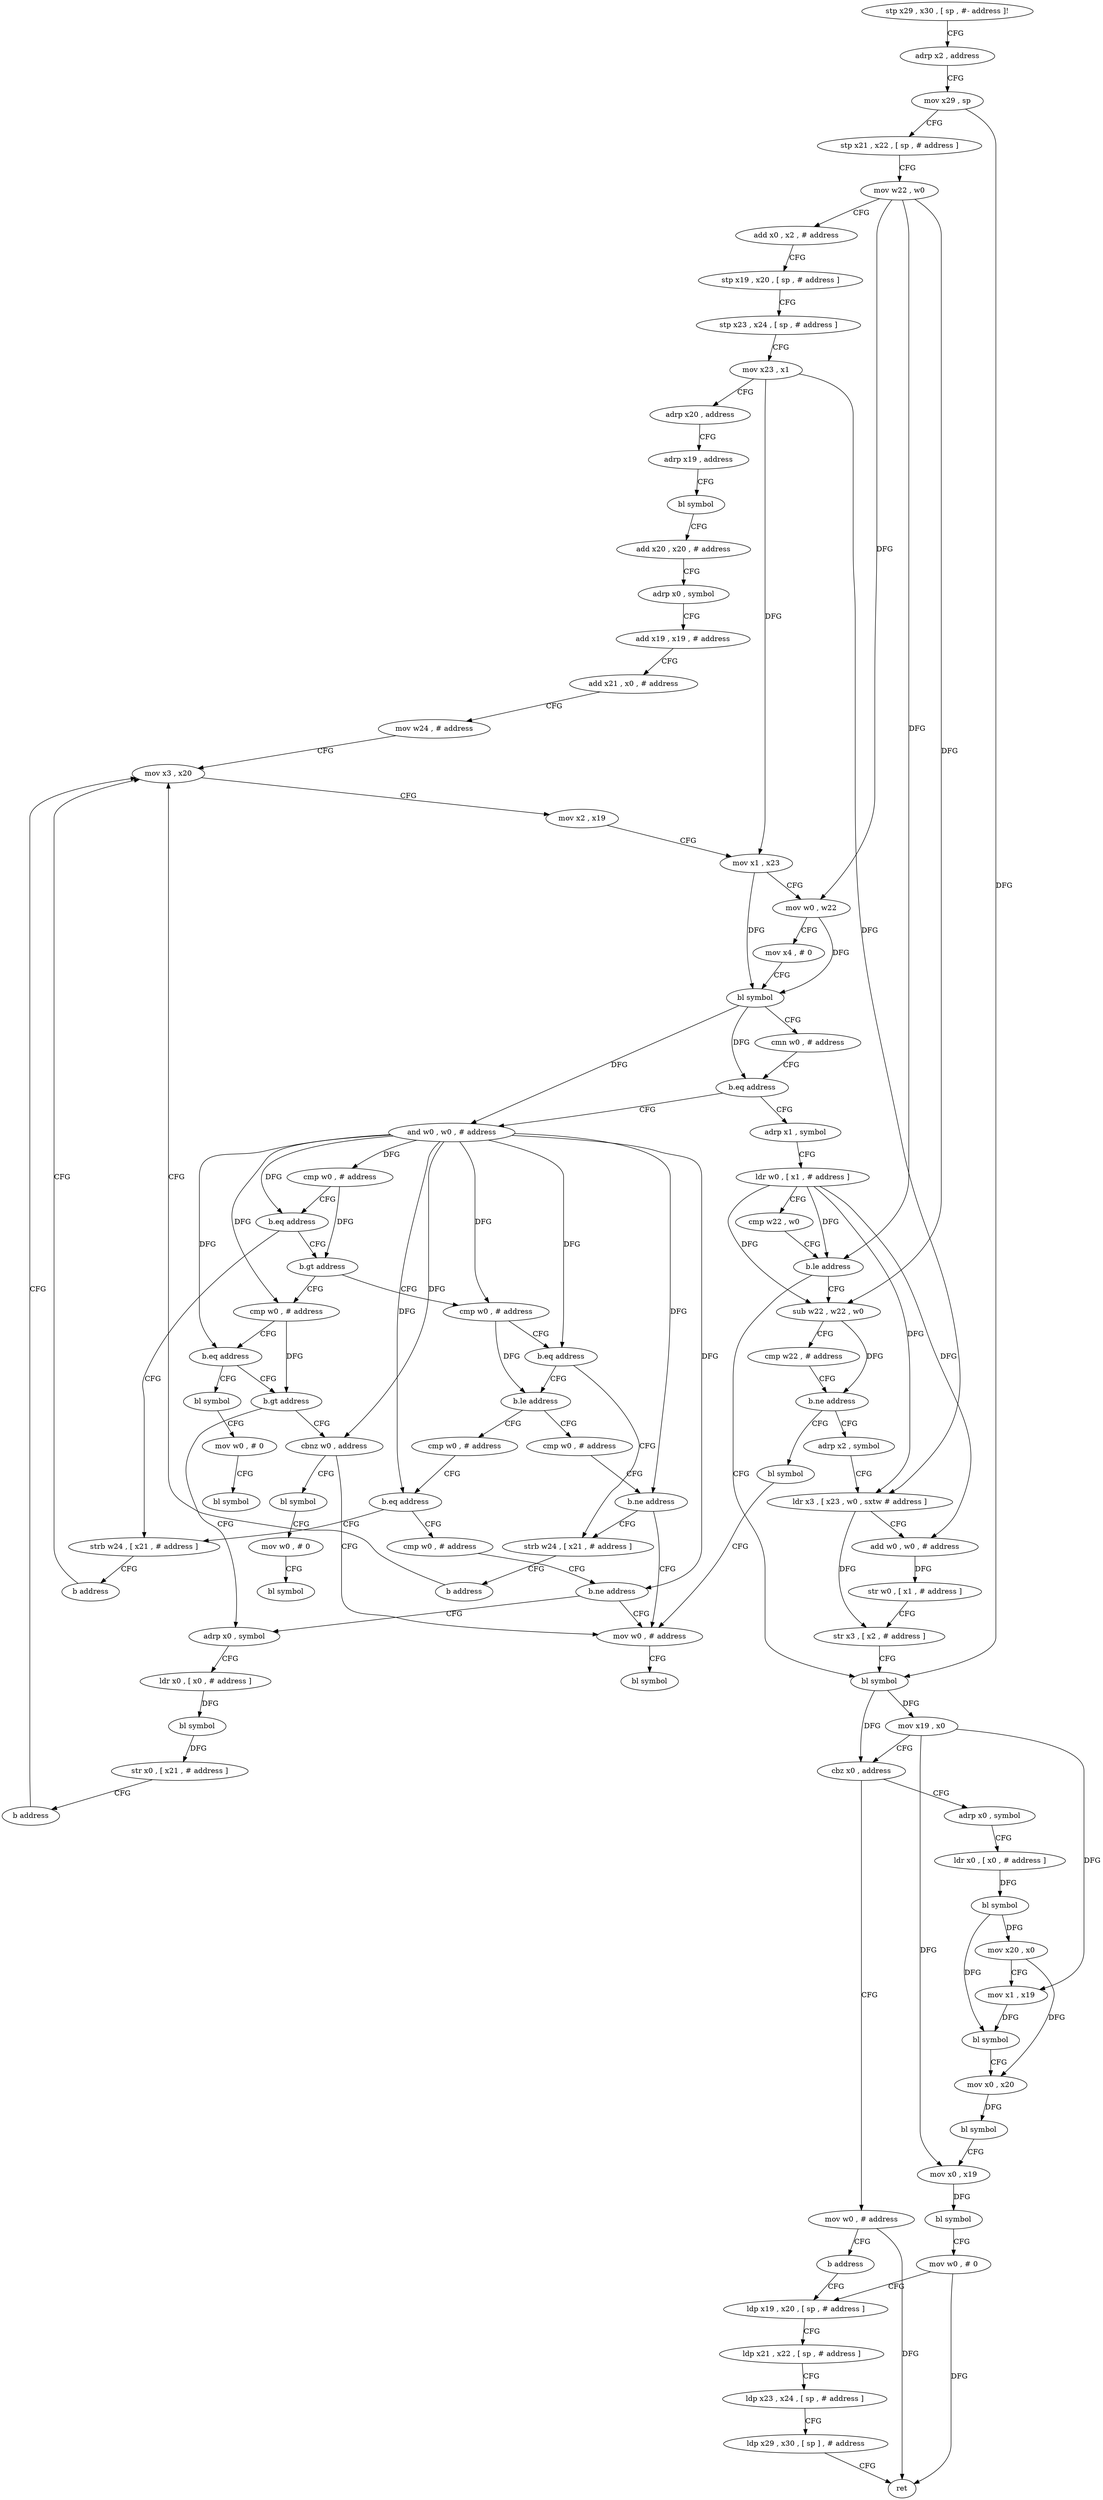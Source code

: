 digraph "func" {
"4212864" [label = "stp x29 , x30 , [ sp , #- address ]!" ]
"4212868" [label = "adrp x2 , address" ]
"4212872" [label = "mov x29 , sp" ]
"4212876" [label = "stp x21 , x22 , [ sp , # address ]" ]
"4212880" [label = "mov w22 , w0" ]
"4212884" [label = "add x0 , x2 , # address" ]
"4212888" [label = "stp x19 , x20 , [ sp , # address ]" ]
"4212892" [label = "stp x23 , x24 , [ sp , # address ]" ]
"4212896" [label = "mov x23 , x1" ]
"4212900" [label = "adrp x20 , address" ]
"4212904" [label = "adrp x19 , address" ]
"4212908" [label = "bl symbol" ]
"4212912" [label = "add x20 , x20 , # address" ]
"4212916" [label = "adrp x0 , symbol" ]
"4212920" [label = "add x19 , x19 , # address" ]
"4212924" [label = "add x21 , x0 , # address" ]
"4212928" [label = "mov w24 , # address" ]
"4212932" [label = "mov x3 , x20" ]
"4213104" [label = "adrp x1 , symbol" ]
"4213108" [label = "ldr w0 , [ x1 , # address ]" ]
"4213112" [label = "cmp w22 , w0" ]
"4213116" [label = "b.le address" ]
"4213152" [label = "bl symbol" ]
"4213120" [label = "sub w22 , w22 , w0" ]
"4212964" [label = "and w0 , w0 , # address" ]
"4212968" [label = "cmp w0 , # address" ]
"4212972" [label = "b.eq address" ]
"4213096" [label = "strb w24 , [ x21 , # address ]" ]
"4212976" [label = "b.gt address" ]
"4213156" [label = "mov x19 , x0" ]
"4213160" [label = "cbz x0 , address" ]
"4213228" [label = "mov w0 , # address" ]
"4213164" [label = "adrp x0 , symbol" ]
"4213124" [label = "cmp w22 , # address" ]
"4213128" [label = "b.ne address" ]
"4213072" [label = "bl symbol" ]
"4213132" [label = "adrp x2 , symbol" ]
"4213100" [label = "b address" ]
"4213008" [label = "cmp w0 , # address" ]
"4212980" [label = "cmp w0 , # address" ]
"4213232" [label = "b address" ]
"4213208" [label = "ldp x19 , x20 , [ sp , # address ]" ]
"4213168" [label = "ldr x0 , [ x0 , # address ]" ]
"4213172" [label = "bl symbol" ]
"4213176" [label = "mov x20 , x0" ]
"4213180" [label = "mov x1 , x19" ]
"4213184" [label = "bl symbol" ]
"4213188" [label = "mov x0 , x20" ]
"4213192" [label = "bl symbol" ]
"4213196" [label = "mov x0 , x19" ]
"4213200" [label = "bl symbol" ]
"4213204" [label = "mov w0 , # 0" ]
"4213076" [label = "mov w0 , # address" ]
"4213136" [label = "ldr x3 , [ x23 , w0 , sxtw # address ]" ]
"4213140" [label = "add w0 , w0 , # address" ]
"4213144" [label = "str w0 , [ x1 , # address ]" ]
"4213148" [label = "str x3 , [ x2 , # address ]" ]
"4212936" [label = "mov x2 , x19" ]
"4212940" [label = "mov x1 , x23" ]
"4212944" [label = "mov w0 , w22" ]
"4212948" [label = "mov x4 , # 0" ]
"4212952" [label = "bl symbol" ]
"4212956" [label = "cmn w0 , # address" ]
"4212960" [label = "b.eq address" ]
"4213012" [label = "b.eq address" ]
"4213064" [label = "strb w24 , [ x21 , # address ]" ]
"4213016" [label = "b.le address" ]
"4212984" [label = "b.eq address" ]
"4213084" [label = "bl symbol" ]
"4212988" [label = "b.gt address" ]
"4213212" [label = "ldp x21 , x22 , [ sp , # address ]" ]
"4213216" [label = "ldp x23 , x24 , [ sp , # address ]" ]
"4213220" [label = "ldp x29 , x30 , [ sp ] , # address" ]
"4213224" [label = "ret" ]
"4213068" [label = "b address" ]
"4213056" [label = "cmp w0 , # address" ]
"4213020" [label = "cmp w0 , # address" ]
"4213088" [label = "mov w0 , # 0" ]
"4213092" [label = "bl symbol" ]
"4213036" [label = "adrp x0 , symbol" ]
"4212992" [label = "cbnz w0 , address" ]
"4213060" [label = "b.ne address" ]
"4213024" [label = "b.eq address" ]
"4213028" [label = "cmp w0 , # address" ]
"4213040" [label = "ldr x0 , [ x0 , # address ]" ]
"4213044" [label = "bl symbol" ]
"4213048" [label = "str x0 , [ x21 , # address ]" ]
"4213052" [label = "b address" ]
"4212996" [label = "bl symbol" ]
"4213080" [label = "bl symbol" ]
"4213032" [label = "b.ne address" ]
"4213000" [label = "mov w0 , # 0" ]
"4213004" [label = "bl symbol" ]
"4212864" -> "4212868" [ label = "CFG" ]
"4212868" -> "4212872" [ label = "CFG" ]
"4212872" -> "4212876" [ label = "CFG" ]
"4212872" -> "4213152" [ label = "DFG" ]
"4212876" -> "4212880" [ label = "CFG" ]
"4212880" -> "4212884" [ label = "CFG" ]
"4212880" -> "4212944" [ label = "DFG" ]
"4212880" -> "4213116" [ label = "DFG" ]
"4212880" -> "4213120" [ label = "DFG" ]
"4212884" -> "4212888" [ label = "CFG" ]
"4212888" -> "4212892" [ label = "CFG" ]
"4212892" -> "4212896" [ label = "CFG" ]
"4212896" -> "4212900" [ label = "CFG" ]
"4212896" -> "4212940" [ label = "DFG" ]
"4212896" -> "4213136" [ label = "DFG" ]
"4212900" -> "4212904" [ label = "CFG" ]
"4212904" -> "4212908" [ label = "CFG" ]
"4212908" -> "4212912" [ label = "CFG" ]
"4212912" -> "4212916" [ label = "CFG" ]
"4212916" -> "4212920" [ label = "CFG" ]
"4212920" -> "4212924" [ label = "CFG" ]
"4212924" -> "4212928" [ label = "CFG" ]
"4212928" -> "4212932" [ label = "CFG" ]
"4212932" -> "4212936" [ label = "CFG" ]
"4213104" -> "4213108" [ label = "CFG" ]
"4213108" -> "4213112" [ label = "CFG" ]
"4213108" -> "4213116" [ label = "DFG" ]
"4213108" -> "4213120" [ label = "DFG" ]
"4213108" -> "4213136" [ label = "DFG" ]
"4213108" -> "4213140" [ label = "DFG" ]
"4213112" -> "4213116" [ label = "CFG" ]
"4213116" -> "4213152" [ label = "CFG" ]
"4213116" -> "4213120" [ label = "CFG" ]
"4213152" -> "4213156" [ label = "DFG" ]
"4213152" -> "4213160" [ label = "DFG" ]
"4213120" -> "4213124" [ label = "CFG" ]
"4213120" -> "4213128" [ label = "DFG" ]
"4212964" -> "4212968" [ label = "DFG" ]
"4212964" -> "4212972" [ label = "DFG" ]
"4212964" -> "4213008" [ label = "DFG" ]
"4212964" -> "4213012" [ label = "DFG" ]
"4212964" -> "4212980" [ label = "DFG" ]
"4212964" -> "4212984" [ label = "DFG" ]
"4212964" -> "4213060" [ label = "DFG" ]
"4212964" -> "4213024" [ label = "DFG" ]
"4212964" -> "4212992" [ label = "DFG" ]
"4212964" -> "4213032" [ label = "DFG" ]
"4212968" -> "4212972" [ label = "CFG" ]
"4212968" -> "4212976" [ label = "DFG" ]
"4212972" -> "4213096" [ label = "CFG" ]
"4212972" -> "4212976" [ label = "CFG" ]
"4213096" -> "4213100" [ label = "CFG" ]
"4212976" -> "4213008" [ label = "CFG" ]
"4212976" -> "4212980" [ label = "CFG" ]
"4213156" -> "4213160" [ label = "CFG" ]
"4213156" -> "4213180" [ label = "DFG" ]
"4213156" -> "4213196" [ label = "DFG" ]
"4213160" -> "4213228" [ label = "CFG" ]
"4213160" -> "4213164" [ label = "CFG" ]
"4213228" -> "4213232" [ label = "CFG" ]
"4213228" -> "4213224" [ label = "DFG" ]
"4213164" -> "4213168" [ label = "CFG" ]
"4213124" -> "4213128" [ label = "CFG" ]
"4213128" -> "4213072" [ label = "CFG" ]
"4213128" -> "4213132" [ label = "CFG" ]
"4213072" -> "4213076" [ label = "CFG" ]
"4213132" -> "4213136" [ label = "CFG" ]
"4213100" -> "4212932" [ label = "CFG" ]
"4213008" -> "4213012" [ label = "CFG" ]
"4213008" -> "4213016" [ label = "DFG" ]
"4212980" -> "4212984" [ label = "CFG" ]
"4212980" -> "4212988" [ label = "DFG" ]
"4213232" -> "4213208" [ label = "CFG" ]
"4213208" -> "4213212" [ label = "CFG" ]
"4213168" -> "4213172" [ label = "DFG" ]
"4213172" -> "4213176" [ label = "DFG" ]
"4213172" -> "4213184" [ label = "DFG" ]
"4213176" -> "4213180" [ label = "CFG" ]
"4213176" -> "4213188" [ label = "DFG" ]
"4213180" -> "4213184" [ label = "DFG" ]
"4213184" -> "4213188" [ label = "CFG" ]
"4213188" -> "4213192" [ label = "DFG" ]
"4213192" -> "4213196" [ label = "CFG" ]
"4213196" -> "4213200" [ label = "DFG" ]
"4213200" -> "4213204" [ label = "CFG" ]
"4213204" -> "4213208" [ label = "CFG" ]
"4213204" -> "4213224" [ label = "DFG" ]
"4213076" -> "4213080" [ label = "CFG" ]
"4213136" -> "4213140" [ label = "CFG" ]
"4213136" -> "4213148" [ label = "DFG" ]
"4213140" -> "4213144" [ label = "DFG" ]
"4213144" -> "4213148" [ label = "CFG" ]
"4213148" -> "4213152" [ label = "CFG" ]
"4212936" -> "4212940" [ label = "CFG" ]
"4212940" -> "4212944" [ label = "CFG" ]
"4212940" -> "4212952" [ label = "DFG" ]
"4212944" -> "4212948" [ label = "CFG" ]
"4212944" -> "4212952" [ label = "DFG" ]
"4212948" -> "4212952" [ label = "CFG" ]
"4212952" -> "4212956" [ label = "CFG" ]
"4212952" -> "4212960" [ label = "DFG" ]
"4212952" -> "4212964" [ label = "DFG" ]
"4212956" -> "4212960" [ label = "CFG" ]
"4212960" -> "4213104" [ label = "CFG" ]
"4212960" -> "4212964" [ label = "CFG" ]
"4213012" -> "4213064" [ label = "CFG" ]
"4213012" -> "4213016" [ label = "CFG" ]
"4213064" -> "4213068" [ label = "CFG" ]
"4213016" -> "4213056" [ label = "CFG" ]
"4213016" -> "4213020" [ label = "CFG" ]
"4212984" -> "4213084" [ label = "CFG" ]
"4212984" -> "4212988" [ label = "CFG" ]
"4213084" -> "4213088" [ label = "CFG" ]
"4212988" -> "4213036" [ label = "CFG" ]
"4212988" -> "4212992" [ label = "CFG" ]
"4213212" -> "4213216" [ label = "CFG" ]
"4213216" -> "4213220" [ label = "CFG" ]
"4213220" -> "4213224" [ label = "CFG" ]
"4213068" -> "4212932" [ label = "CFG" ]
"4213056" -> "4213060" [ label = "CFG" ]
"4213020" -> "4213024" [ label = "CFG" ]
"4213088" -> "4213092" [ label = "CFG" ]
"4213036" -> "4213040" [ label = "CFG" ]
"4212992" -> "4213076" [ label = "CFG" ]
"4212992" -> "4212996" [ label = "CFG" ]
"4213060" -> "4213076" [ label = "CFG" ]
"4213060" -> "4213064" [ label = "CFG" ]
"4213024" -> "4213096" [ label = "CFG" ]
"4213024" -> "4213028" [ label = "CFG" ]
"4213028" -> "4213032" [ label = "CFG" ]
"4213040" -> "4213044" [ label = "DFG" ]
"4213044" -> "4213048" [ label = "DFG" ]
"4213048" -> "4213052" [ label = "CFG" ]
"4213052" -> "4212932" [ label = "CFG" ]
"4212996" -> "4213000" [ label = "CFG" ]
"4213032" -> "4213076" [ label = "CFG" ]
"4213032" -> "4213036" [ label = "CFG" ]
"4213000" -> "4213004" [ label = "CFG" ]
}
